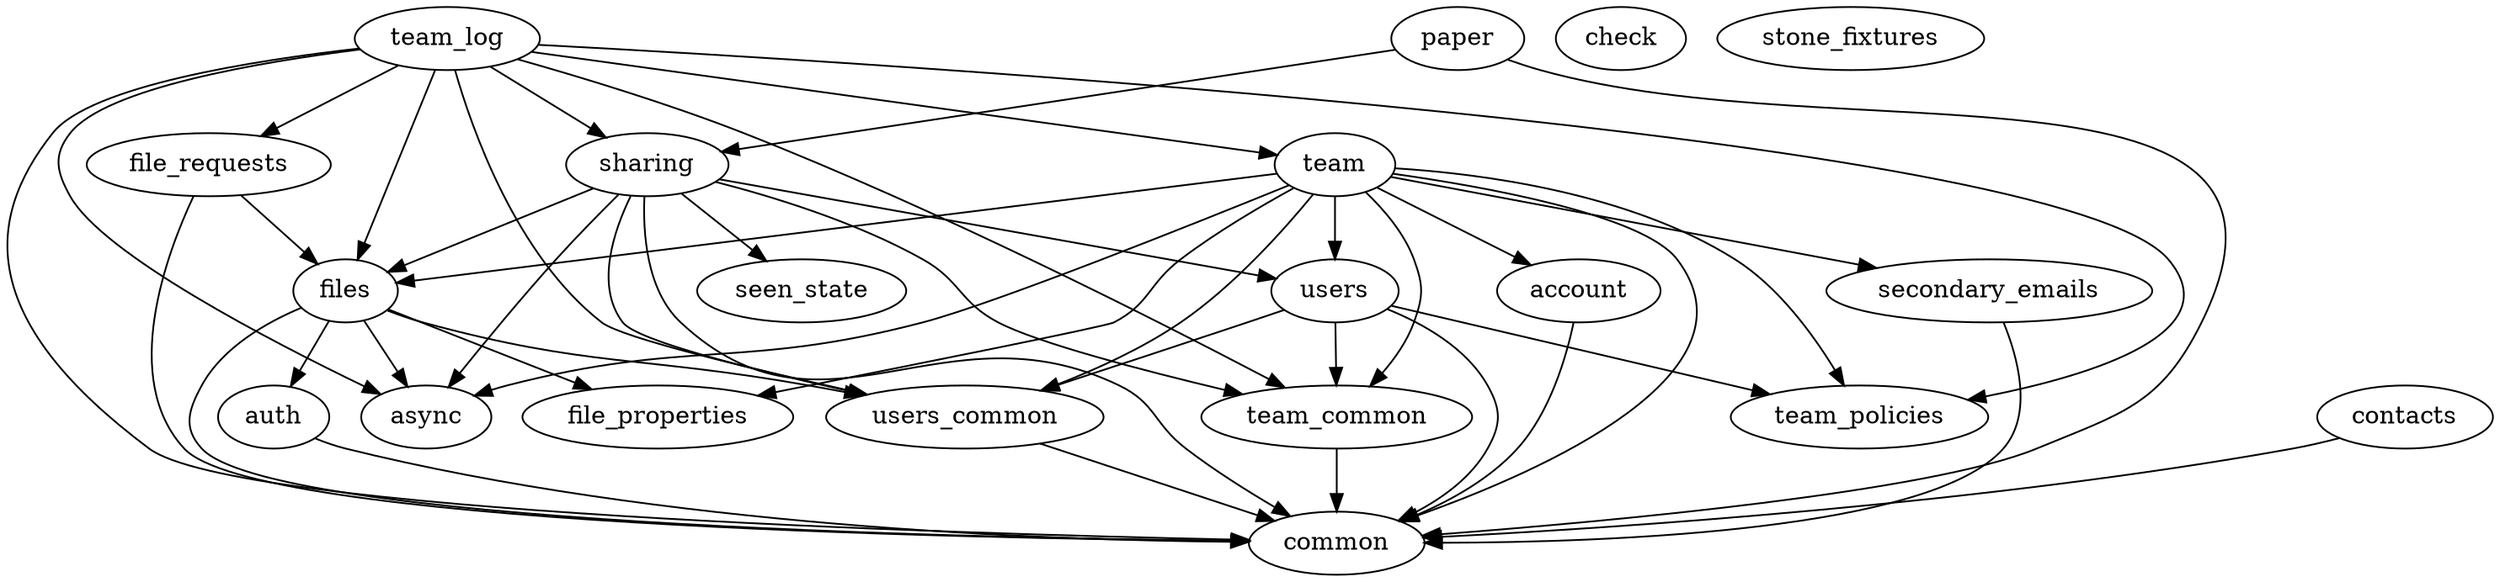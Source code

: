 digraph deps {
    account -> { common };
    async;
    auth -> { common };
    check;
    common;
    contacts -> { common };
    file_properties;
    file_requests -> { common files };
    files -> { async auth common file_properties users_common };
    paper -> { common sharing };
    secondary_emails -> { common };
    seen_state;
    sharing -> { async common files seen_state team_common users users_common };
    stone_fixtures;
    team -> { account async common file_properties files secondary_emails team_common team_policies users users_common };
    team_common -> { common };
    team_log -> { async common file_requests files sharing team team_common team_policies users_common };
    team_policies;
    users -> { common team_common team_policies users_common };
    users_common -> { common };
}
